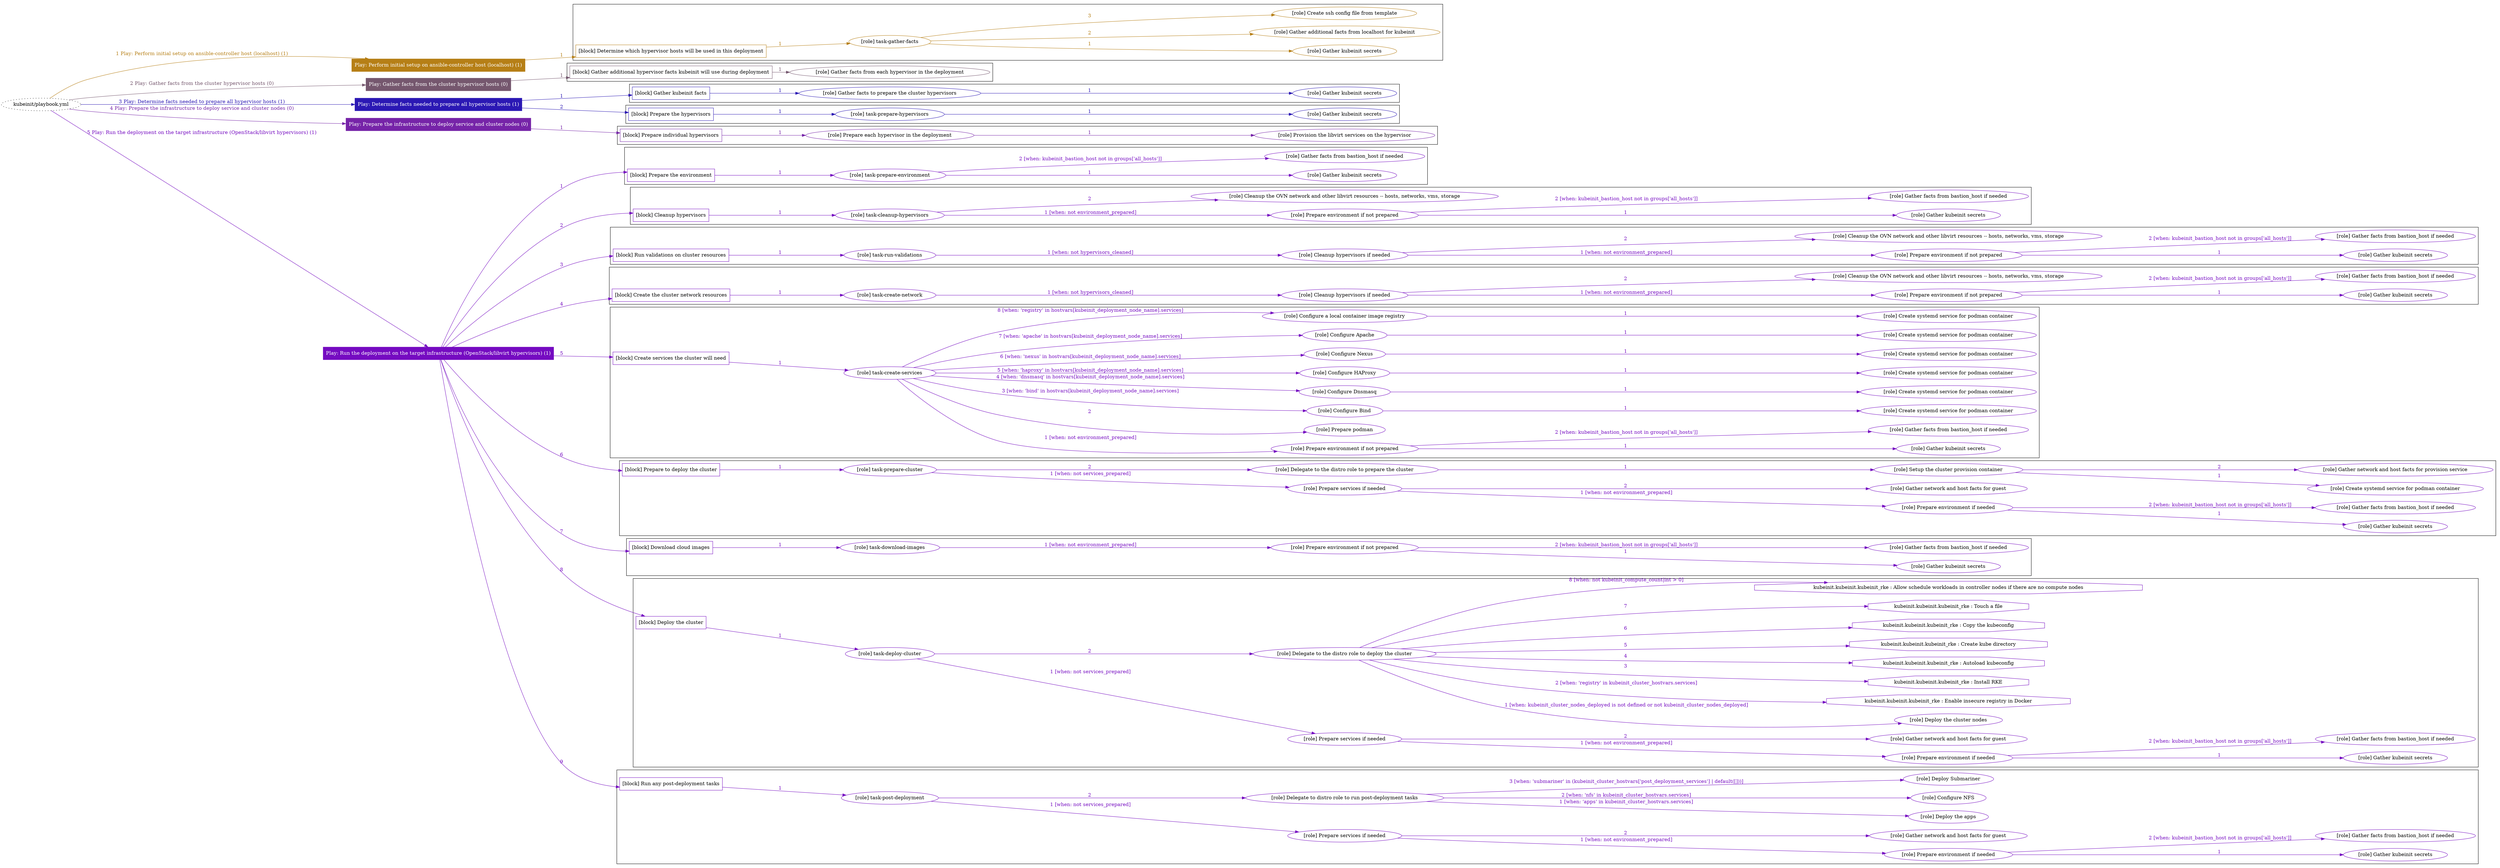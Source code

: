 digraph {
	graph [concentrate=true ordering=in rankdir=LR ratio=fill]
	edge [esep=5 sep=10]
	"kubeinit/playbook.yml" [URL="/home/runner/work/kubeinit/kubeinit/kubeinit/playbook.yml" id=playbook_8e5a838f style=dotted]
	"kubeinit/playbook.yml" -> play_5ff34402 [label="1 Play: Perform initial setup on ansible-controller host (localhost) (1)" color="#b67f16" fontcolor="#b67f16" id=edge_play_5ff34402 labeltooltip="1 Play: Perform initial setup on ansible-controller host (localhost) (1)" tooltip="1 Play: Perform initial setup on ansible-controller host (localhost) (1)"]
	subgraph "Play: Perform initial setup on ansible-controller host (localhost) (1)" {
		play_5ff34402 [label="Play: Perform initial setup on ansible-controller host (localhost) (1)" URL="/home/runner/work/kubeinit/kubeinit/kubeinit/playbook.yml" color="#b67f16" fontcolor="#ffffff" id=play_5ff34402 shape=box style=filled tooltip=localhost]
		play_5ff34402 -> block_d123ee64 [label=1 color="#b67f16" fontcolor="#b67f16" id=edge_block_d123ee64 labeltooltip=1 tooltip=1]
		subgraph cluster_block_d123ee64 {
			block_d123ee64 [label="[block] Determine which hypervisor hosts will be used in this deployment" URL="/home/runner/work/kubeinit/kubeinit/kubeinit/playbook.yml" color="#b67f16" id=block_d123ee64 labeltooltip="Determine which hypervisor hosts will be used in this deployment" shape=box tooltip="Determine which hypervisor hosts will be used in this deployment"]
			block_d123ee64 -> role_2ff9f0d3 [label="1 " color="#b67f16" fontcolor="#b67f16" id=edge_role_2ff9f0d3 labeltooltip="1 " tooltip="1 "]
			subgraph "task-gather-facts" {
				role_2ff9f0d3 [label="[role] task-gather-facts" URL="/home/runner/work/kubeinit/kubeinit/kubeinit/playbook.yml" color="#b67f16" id=role_2ff9f0d3 tooltip="task-gather-facts"]
				role_2ff9f0d3 -> role_b611bfa4 [label="1 " color="#b67f16" fontcolor="#b67f16" id=edge_role_b611bfa4 labeltooltip="1 " tooltip="1 "]
				subgraph "Gather kubeinit secrets" {
					role_b611bfa4 [label="[role] Gather kubeinit secrets" URL="/home/runner/.ansible/collections/ansible_collections/kubeinit/kubeinit/roles/kubeinit_prepare/tasks/build_hypervisors_group.yml" color="#b67f16" id=role_b611bfa4 tooltip="Gather kubeinit secrets"]
				}
				role_2ff9f0d3 -> role_25601ba4 [label="2 " color="#b67f16" fontcolor="#b67f16" id=edge_role_25601ba4 labeltooltip="2 " tooltip="2 "]
				subgraph "Gather additional facts from localhost for kubeinit" {
					role_25601ba4 [label="[role] Gather additional facts from localhost for kubeinit" URL="/home/runner/.ansible/collections/ansible_collections/kubeinit/kubeinit/roles/kubeinit_prepare/tasks/build_hypervisors_group.yml" color="#b67f16" id=role_25601ba4 tooltip="Gather additional facts from localhost for kubeinit"]
				}
				role_2ff9f0d3 -> role_c4a71081 [label="3 " color="#b67f16" fontcolor="#b67f16" id=edge_role_c4a71081 labeltooltip="3 " tooltip="3 "]
				subgraph "Create ssh config file from template" {
					role_c4a71081 [label="[role] Create ssh config file from template" URL="/home/runner/.ansible/collections/ansible_collections/kubeinit/kubeinit/roles/kubeinit_prepare/tasks/build_hypervisors_group.yml" color="#b67f16" id=role_c4a71081 tooltip="Create ssh config file from template"]
				}
			}
		}
	}
	"kubeinit/playbook.yml" -> play_3ec257d2 [label="2 Play: Gather facts from the cluster hypervisor hosts (0)" color="#75576e" fontcolor="#75576e" id=edge_play_3ec257d2 labeltooltip="2 Play: Gather facts from the cluster hypervisor hosts (0)" tooltip="2 Play: Gather facts from the cluster hypervisor hosts (0)"]
	subgraph "Play: Gather facts from the cluster hypervisor hosts (0)" {
		play_3ec257d2 [label="Play: Gather facts from the cluster hypervisor hosts (0)" URL="/home/runner/work/kubeinit/kubeinit/kubeinit/playbook.yml" color="#75576e" fontcolor="#ffffff" id=play_3ec257d2 shape=box style=filled tooltip="Play: Gather facts from the cluster hypervisor hosts (0)"]
		play_3ec257d2 -> block_20a97d00 [label=1 color="#75576e" fontcolor="#75576e" id=edge_block_20a97d00 labeltooltip=1 tooltip=1]
		subgraph cluster_block_20a97d00 {
			block_20a97d00 [label="[block] Gather additional hypervisor facts kubeinit will use during deployment" URL="/home/runner/work/kubeinit/kubeinit/kubeinit/playbook.yml" color="#75576e" id=block_20a97d00 labeltooltip="Gather additional hypervisor facts kubeinit will use during deployment" shape=box tooltip="Gather additional hypervisor facts kubeinit will use during deployment"]
			block_20a97d00 -> role_320be059 [label="1 " color="#75576e" fontcolor="#75576e" id=edge_role_320be059 labeltooltip="1 " tooltip="1 "]
			subgraph "Gather facts from each hypervisor in the deployment" {
				role_320be059 [label="[role] Gather facts from each hypervisor in the deployment" URL="/home/runner/work/kubeinit/kubeinit/kubeinit/playbook.yml" color="#75576e" id=role_320be059 tooltip="Gather facts from each hypervisor in the deployment"]
			}
		}
	}
	"kubeinit/playbook.yml" -> play_6b09c5d3 [label="3 Play: Determine facts needed to prepare all hypervisor hosts (1)" color="#2b18b4" fontcolor="#2b18b4" id=edge_play_6b09c5d3 labeltooltip="3 Play: Determine facts needed to prepare all hypervisor hosts (1)" tooltip="3 Play: Determine facts needed to prepare all hypervisor hosts (1)"]
	subgraph "Play: Determine facts needed to prepare all hypervisor hosts (1)" {
		play_6b09c5d3 [label="Play: Determine facts needed to prepare all hypervisor hosts (1)" URL="/home/runner/work/kubeinit/kubeinit/kubeinit/playbook.yml" color="#2b18b4" fontcolor="#ffffff" id=play_6b09c5d3 shape=box style=filled tooltip=localhost]
		play_6b09c5d3 -> block_977352d7 [label=1 color="#2b18b4" fontcolor="#2b18b4" id=edge_block_977352d7 labeltooltip=1 tooltip=1]
		subgraph cluster_block_977352d7 {
			block_977352d7 [label="[block] Gather kubeinit facts" URL="/home/runner/work/kubeinit/kubeinit/kubeinit/playbook.yml" color="#2b18b4" id=block_977352d7 labeltooltip="Gather kubeinit facts" shape=box tooltip="Gather kubeinit facts"]
			block_977352d7 -> role_124cafd9 [label="1 " color="#2b18b4" fontcolor="#2b18b4" id=edge_role_124cafd9 labeltooltip="1 " tooltip="1 "]
			subgraph "Gather facts to prepare the cluster hypervisors" {
				role_124cafd9 [label="[role] Gather facts to prepare the cluster hypervisors" URL="/home/runner/work/kubeinit/kubeinit/kubeinit/playbook.yml" color="#2b18b4" id=role_124cafd9 tooltip="Gather facts to prepare the cluster hypervisors"]
				role_124cafd9 -> role_8ef1af5a [label="1 " color="#2b18b4" fontcolor="#2b18b4" id=edge_role_8ef1af5a labeltooltip="1 " tooltip="1 "]
				subgraph "Gather kubeinit secrets" {
					role_8ef1af5a [label="[role] Gather kubeinit secrets" URL="/home/runner/.ansible/collections/ansible_collections/kubeinit/kubeinit/roles/kubeinit_prepare/tasks/gather_kubeinit_facts.yml" color="#2b18b4" id=role_8ef1af5a tooltip="Gather kubeinit secrets"]
				}
			}
		}
		play_6b09c5d3 -> block_4f0458a7 [label=2 color="#2b18b4" fontcolor="#2b18b4" id=edge_block_4f0458a7 labeltooltip=2 tooltip=2]
		subgraph cluster_block_4f0458a7 {
			block_4f0458a7 [label="[block] Prepare the hypervisors" URL="/home/runner/work/kubeinit/kubeinit/kubeinit/playbook.yml" color="#2b18b4" id=block_4f0458a7 labeltooltip="Prepare the hypervisors" shape=box tooltip="Prepare the hypervisors"]
			block_4f0458a7 -> role_d8aedb7c [label="1 " color="#2b18b4" fontcolor="#2b18b4" id=edge_role_d8aedb7c labeltooltip="1 " tooltip="1 "]
			subgraph "task-prepare-hypervisors" {
				role_d8aedb7c [label="[role] task-prepare-hypervisors" URL="/home/runner/work/kubeinit/kubeinit/kubeinit/playbook.yml" color="#2b18b4" id=role_d8aedb7c tooltip="task-prepare-hypervisors"]
				role_d8aedb7c -> role_eb12a479 [label="1 " color="#2b18b4" fontcolor="#2b18b4" id=edge_role_eb12a479 labeltooltip="1 " tooltip="1 "]
				subgraph "Gather kubeinit secrets" {
					role_eb12a479 [label="[role] Gather kubeinit secrets" URL="/home/runner/.ansible/collections/ansible_collections/kubeinit/kubeinit/roles/kubeinit_prepare/tasks/gather_kubeinit_facts.yml" color="#2b18b4" id=role_eb12a479 tooltip="Gather kubeinit secrets"]
				}
			}
		}
	}
	"kubeinit/playbook.yml" -> play_afc506e2 [label="4 Play: Prepare the infrastructure to deploy service and cluster nodes (0)" color="#7624a8" fontcolor="#7624a8" id=edge_play_afc506e2 labeltooltip="4 Play: Prepare the infrastructure to deploy service and cluster nodes (0)" tooltip="4 Play: Prepare the infrastructure to deploy service and cluster nodes (0)"]
	subgraph "Play: Prepare the infrastructure to deploy service and cluster nodes (0)" {
		play_afc506e2 [label="Play: Prepare the infrastructure to deploy service and cluster nodes (0)" URL="/home/runner/work/kubeinit/kubeinit/kubeinit/playbook.yml" color="#7624a8" fontcolor="#ffffff" id=play_afc506e2 shape=box style=filled tooltip="Play: Prepare the infrastructure to deploy service and cluster nodes (0)"]
		play_afc506e2 -> block_ac461888 [label=1 color="#7624a8" fontcolor="#7624a8" id=edge_block_ac461888 labeltooltip=1 tooltip=1]
		subgraph cluster_block_ac461888 {
			block_ac461888 [label="[block] Prepare individual hypervisors" URL="/home/runner/work/kubeinit/kubeinit/kubeinit/playbook.yml" color="#7624a8" id=block_ac461888 labeltooltip="Prepare individual hypervisors" shape=box tooltip="Prepare individual hypervisors"]
			block_ac461888 -> role_9a569c2b [label="1 " color="#7624a8" fontcolor="#7624a8" id=edge_role_9a569c2b labeltooltip="1 " tooltip="1 "]
			subgraph "Prepare each hypervisor in the deployment" {
				role_9a569c2b [label="[role] Prepare each hypervisor in the deployment" URL="/home/runner/work/kubeinit/kubeinit/kubeinit/playbook.yml" color="#7624a8" id=role_9a569c2b tooltip="Prepare each hypervisor in the deployment"]
				role_9a569c2b -> role_c1e03da6 [label="1 " color="#7624a8" fontcolor="#7624a8" id=edge_role_c1e03da6 labeltooltip="1 " tooltip="1 "]
				subgraph "Provision the libvirt services on the hypervisor" {
					role_c1e03da6 [label="[role] Provision the libvirt services on the hypervisor" URL="/home/runner/.ansible/collections/ansible_collections/kubeinit/kubeinit/roles/kubeinit_prepare/tasks/prepare_hypervisor.yml" color="#7624a8" id=role_c1e03da6 tooltip="Provision the libvirt services on the hypervisor"]
				}
			}
		}
	}
	"kubeinit/playbook.yml" -> play_03a8f410 [label="5 Play: Run the deployment on the target infrastructure (OpenStack/libvirt hypervisors) (1)" color="#750bc1" fontcolor="#750bc1" id=edge_play_03a8f410 labeltooltip="5 Play: Run the deployment on the target infrastructure (OpenStack/libvirt hypervisors) (1)" tooltip="5 Play: Run the deployment on the target infrastructure (OpenStack/libvirt hypervisors) (1)"]
	subgraph "Play: Run the deployment on the target infrastructure (OpenStack/libvirt hypervisors) (1)" {
		play_03a8f410 [label="Play: Run the deployment on the target infrastructure (OpenStack/libvirt hypervisors) (1)" URL="/home/runner/work/kubeinit/kubeinit/kubeinit/playbook.yml" color="#750bc1" fontcolor="#ffffff" id=play_03a8f410 shape=box style=filled tooltip=localhost]
		play_03a8f410 -> block_e5ed1561 [label=1 color="#750bc1" fontcolor="#750bc1" id=edge_block_e5ed1561 labeltooltip=1 tooltip=1]
		subgraph cluster_block_e5ed1561 {
			block_e5ed1561 [label="[block] Prepare the environment" URL="/home/runner/work/kubeinit/kubeinit/kubeinit/playbook.yml" color="#750bc1" id=block_e5ed1561 labeltooltip="Prepare the environment" shape=box tooltip="Prepare the environment"]
			block_e5ed1561 -> role_2baaa464 [label="1 " color="#750bc1" fontcolor="#750bc1" id=edge_role_2baaa464 labeltooltip="1 " tooltip="1 "]
			subgraph "task-prepare-environment" {
				role_2baaa464 [label="[role] task-prepare-environment" URL="/home/runner/work/kubeinit/kubeinit/kubeinit/playbook.yml" color="#750bc1" id=role_2baaa464 tooltip="task-prepare-environment"]
				role_2baaa464 -> role_9fbaafd0 [label="1 " color="#750bc1" fontcolor="#750bc1" id=edge_role_9fbaafd0 labeltooltip="1 " tooltip="1 "]
				subgraph "Gather kubeinit secrets" {
					role_9fbaafd0 [label="[role] Gather kubeinit secrets" URL="/home/runner/.ansible/collections/ansible_collections/kubeinit/kubeinit/roles/kubeinit_prepare/tasks/gather_kubeinit_facts.yml" color="#750bc1" id=role_9fbaafd0 tooltip="Gather kubeinit secrets"]
				}
				role_2baaa464 -> role_c7ba6651 [label="2 [when: kubeinit_bastion_host not in groups['all_hosts']]" color="#750bc1" fontcolor="#750bc1" id=edge_role_c7ba6651 labeltooltip="2 [when: kubeinit_bastion_host not in groups['all_hosts']]" tooltip="2 [when: kubeinit_bastion_host not in groups['all_hosts']]"]
				subgraph "Gather facts from bastion_host if needed" {
					role_c7ba6651 [label="[role] Gather facts from bastion_host if needed" URL="/home/runner/.ansible/collections/ansible_collections/kubeinit/kubeinit/roles/kubeinit_prepare/tasks/main.yml" color="#750bc1" id=role_c7ba6651 tooltip="Gather facts from bastion_host if needed"]
				}
			}
		}
		play_03a8f410 -> block_21e74ca5 [label=2 color="#750bc1" fontcolor="#750bc1" id=edge_block_21e74ca5 labeltooltip=2 tooltip=2]
		subgraph cluster_block_21e74ca5 {
			block_21e74ca5 [label="[block] Cleanup hypervisors" URL="/home/runner/work/kubeinit/kubeinit/kubeinit/playbook.yml" color="#750bc1" id=block_21e74ca5 labeltooltip="Cleanup hypervisors" shape=box tooltip="Cleanup hypervisors"]
			block_21e74ca5 -> role_5f2c7985 [label="1 " color="#750bc1" fontcolor="#750bc1" id=edge_role_5f2c7985 labeltooltip="1 " tooltip="1 "]
			subgraph "task-cleanup-hypervisors" {
				role_5f2c7985 [label="[role] task-cleanup-hypervisors" URL="/home/runner/work/kubeinit/kubeinit/kubeinit/playbook.yml" color="#750bc1" id=role_5f2c7985 tooltip="task-cleanup-hypervisors"]
				role_5f2c7985 -> role_a8035de6 [label="1 [when: not environment_prepared]" color="#750bc1" fontcolor="#750bc1" id=edge_role_a8035de6 labeltooltip="1 [when: not environment_prepared]" tooltip="1 [when: not environment_prepared]"]
				subgraph "Prepare environment if not prepared" {
					role_a8035de6 [label="[role] Prepare environment if not prepared" URL="/home/runner/.ansible/collections/ansible_collections/kubeinit/kubeinit/roles/kubeinit_libvirt/tasks/cleanup_hypervisors.yml" color="#750bc1" id=role_a8035de6 tooltip="Prepare environment if not prepared"]
					role_a8035de6 -> role_1dd98e82 [label="1 " color="#750bc1" fontcolor="#750bc1" id=edge_role_1dd98e82 labeltooltip="1 " tooltip="1 "]
					subgraph "Gather kubeinit secrets" {
						role_1dd98e82 [label="[role] Gather kubeinit secrets" URL="/home/runner/.ansible/collections/ansible_collections/kubeinit/kubeinit/roles/kubeinit_prepare/tasks/gather_kubeinit_facts.yml" color="#750bc1" id=role_1dd98e82 tooltip="Gather kubeinit secrets"]
					}
					role_a8035de6 -> role_a316ed73 [label="2 [when: kubeinit_bastion_host not in groups['all_hosts']]" color="#750bc1" fontcolor="#750bc1" id=edge_role_a316ed73 labeltooltip="2 [when: kubeinit_bastion_host not in groups['all_hosts']]" tooltip="2 [when: kubeinit_bastion_host not in groups['all_hosts']]"]
					subgraph "Gather facts from bastion_host if needed" {
						role_a316ed73 [label="[role] Gather facts from bastion_host if needed" URL="/home/runner/.ansible/collections/ansible_collections/kubeinit/kubeinit/roles/kubeinit_prepare/tasks/main.yml" color="#750bc1" id=role_a316ed73 tooltip="Gather facts from bastion_host if needed"]
					}
				}
				role_5f2c7985 -> role_2be35a32 [label="2 " color="#750bc1" fontcolor="#750bc1" id=edge_role_2be35a32 labeltooltip="2 " tooltip="2 "]
				subgraph "Cleanup the OVN network and other libvirt resources -- hosts, networks, vms, storage" {
					role_2be35a32 [label="[role] Cleanup the OVN network and other libvirt resources -- hosts, networks, vms, storage" URL="/home/runner/.ansible/collections/ansible_collections/kubeinit/kubeinit/roles/kubeinit_libvirt/tasks/cleanup_hypervisors.yml" color="#750bc1" id=role_2be35a32 tooltip="Cleanup the OVN network and other libvirt resources -- hosts, networks, vms, storage"]
				}
			}
		}
		play_03a8f410 -> block_0c3ef9c2 [label=3 color="#750bc1" fontcolor="#750bc1" id=edge_block_0c3ef9c2 labeltooltip=3 tooltip=3]
		subgraph cluster_block_0c3ef9c2 {
			block_0c3ef9c2 [label="[block] Run validations on cluster resources" URL="/home/runner/work/kubeinit/kubeinit/kubeinit/playbook.yml" color="#750bc1" id=block_0c3ef9c2 labeltooltip="Run validations on cluster resources" shape=box tooltip="Run validations on cluster resources"]
			block_0c3ef9c2 -> role_8b438248 [label="1 " color="#750bc1" fontcolor="#750bc1" id=edge_role_8b438248 labeltooltip="1 " tooltip="1 "]
			subgraph "task-run-validations" {
				role_8b438248 [label="[role] task-run-validations" URL="/home/runner/work/kubeinit/kubeinit/kubeinit/playbook.yml" color="#750bc1" id=role_8b438248 tooltip="task-run-validations"]
				role_8b438248 -> role_d3f9d1fe [label="1 [when: not hypervisors_cleaned]" color="#750bc1" fontcolor="#750bc1" id=edge_role_d3f9d1fe labeltooltip="1 [when: not hypervisors_cleaned]" tooltip="1 [when: not hypervisors_cleaned]"]
				subgraph "Cleanup hypervisors if needed" {
					role_d3f9d1fe [label="[role] Cleanup hypervisors if needed" URL="/home/runner/.ansible/collections/ansible_collections/kubeinit/kubeinit/roles/kubeinit_validations/tasks/main.yml" color="#750bc1" id=role_d3f9d1fe tooltip="Cleanup hypervisors if needed"]
					role_d3f9d1fe -> role_58111621 [label="1 [when: not environment_prepared]" color="#750bc1" fontcolor="#750bc1" id=edge_role_58111621 labeltooltip="1 [when: not environment_prepared]" tooltip="1 [when: not environment_prepared]"]
					subgraph "Prepare environment if not prepared" {
						role_58111621 [label="[role] Prepare environment if not prepared" URL="/home/runner/.ansible/collections/ansible_collections/kubeinit/kubeinit/roles/kubeinit_libvirt/tasks/cleanup_hypervisors.yml" color="#750bc1" id=role_58111621 tooltip="Prepare environment if not prepared"]
						role_58111621 -> role_50b19874 [label="1 " color="#750bc1" fontcolor="#750bc1" id=edge_role_50b19874 labeltooltip="1 " tooltip="1 "]
						subgraph "Gather kubeinit secrets" {
							role_50b19874 [label="[role] Gather kubeinit secrets" URL="/home/runner/.ansible/collections/ansible_collections/kubeinit/kubeinit/roles/kubeinit_prepare/tasks/gather_kubeinit_facts.yml" color="#750bc1" id=role_50b19874 tooltip="Gather kubeinit secrets"]
						}
						role_58111621 -> role_a59a24c6 [label="2 [when: kubeinit_bastion_host not in groups['all_hosts']]" color="#750bc1" fontcolor="#750bc1" id=edge_role_a59a24c6 labeltooltip="2 [when: kubeinit_bastion_host not in groups['all_hosts']]" tooltip="2 [when: kubeinit_bastion_host not in groups['all_hosts']]"]
						subgraph "Gather facts from bastion_host if needed" {
							role_a59a24c6 [label="[role] Gather facts from bastion_host if needed" URL="/home/runner/.ansible/collections/ansible_collections/kubeinit/kubeinit/roles/kubeinit_prepare/tasks/main.yml" color="#750bc1" id=role_a59a24c6 tooltip="Gather facts from bastion_host if needed"]
						}
					}
					role_d3f9d1fe -> role_2529abf8 [label="2 " color="#750bc1" fontcolor="#750bc1" id=edge_role_2529abf8 labeltooltip="2 " tooltip="2 "]
					subgraph "Cleanup the OVN network and other libvirt resources -- hosts, networks, vms, storage" {
						role_2529abf8 [label="[role] Cleanup the OVN network and other libvirt resources -- hosts, networks, vms, storage" URL="/home/runner/.ansible/collections/ansible_collections/kubeinit/kubeinit/roles/kubeinit_libvirt/tasks/cleanup_hypervisors.yml" color="#750bc1" id=role_2529abf8 tooltip="Cleanup the OVN network and other libvirt resources -- hosts, networks, vms, storage"]
					}
				}
			}
		}
		play_03a8f410 -> block_aca711b6 [label=4 color="#750bc1" fontcolor="#750bc1" id=edge_block_aca711b6 labeltooltip=4 tooltip=4]
		subgraph cluster_block_aca711b6 {
			block_aca711b6 [label="[block] Create the cluster network resources" URL="/home/runner/work/kubeinit/kubeinit/kubeinit/playbook.yml" color="#750bc1" id=block_aca711b6 labeltooltip="Create the cluster network resources" shape=box tooltip="Create the cluster network resources"]
			block_aca711b6 -> role_d5d752ea [label="1 " color="#750bc1" fontcolor="#750bc1" id=edge_role_d5d752ea labeltooltip="1 " tooltip="1 "]
			subgraph "task-create-network" {
				role_d5d752ea [label="[role] task-create-network" URL="/home/runner/work/kubeinit/kubeinit/kubeinit/playbook.yml" color="#750bc1" id=role_d5d752ea tooltip="task-create-network"]
				role_d5d752ea -> role_913243d0 [label="1 [when: not hypervisors_cleaned]" color="#750bc1" fontcolor="#750bc1" id=edge_role_913243d0 labeltooltip="1 [when: not hypervisors_cleaned]" tooltip="1 [when: not hypervisors_cleaned]"]
				subgraph "Cleanup hypervisors if needed" {
					role_913243d0 [label="[role] Cleanup hypervisors if needed" URL="/home/runner/.ansible/collections/ansible_collections/kubeinit/kubeinit/roles/kubeinit_libvirt/tasks/create_network.yml" color="#750bc1" id=role_913243d0 tooltip="Cleanup hypervisors if needed"]
					role_913243d0 -> role_9d02485d [label="1 [when: not environment_prepared]" color="#750bc1" fontcolor="#750bc1" id=edge_role_9d02485d labeltooltip="1 [when: not environment_prepared]" tooltip="1 [when: not environment_prepared]"]
					subgraph "Prepare environment if not prepared" {
						role_9d02485d [label="[role] Prepare environment if not prepared" URL="/home/runner/.ansible/collections/ansible_collections/kubeinit/kubeinit/roles/kubeinit_libvirt/tasks/cleanup_hypervisors.yml" color="#750bc1" id=role_9d02485d tooltip="Prepare environment if not prepared"]
						role_9d02485d -> role_8c99747b [label="1 " color="#750bc1" fontcolor="#750bc1" id=edge_role_8c99747b labeltooltip="1 " tooltip="1 "]
						subgraph "Gather kubeinit secrets" {
							role_8c99747b [label="[role] Gather kubeinit secrets" URL="/home/runner/.ansible/collections/ansible_collections/kubeinit/kubeinit/roles/kubeinit_prepare/tasks/gather_kubeinit_facts.yml" color="#750bc1" id=role_8c99747b tooltip="Gather kubeinit secrets"]
						}
						role_9d02485d -> role_3831f86f [label="2 [when: kubeinit_bastion_host not in groups['all_hosts']]" color="#750bc1" fontcolor="#750bc1" id=edge_role_3831f86f labeltooltip="2 [when: kubeinit_bastion_host not in groups['all_hosts']]" tooltip="2 [when: kubeinit_bastion_host not in groups['all_hosts']]"]
						subgraph "Gather facts from bastion_host if needed" {
							role_3831f86f [label="[role] Gather facts from bastion_host if needed" URL="/home/runner/.ansible/collections/ansible_collections/kubeinit/kubeinit/roles/kubeinit_prepare/tasks/main.yml" color="#750bc1" id=role_3831f86f tooltip="Gather facts from bastion_host if needed"]
						}
					}
					role_913243d0 -> role_36c16536 [label="2 " color="#750bc1" fontcolor="#750bc1" id=edge_role_36c16536 labeltooltip="2 " tooltip="2 "]
					subgraph "Cleanup the OVN network and other libvirt resources -- hosts, networks, vms, storage" {
						role_36c16536 [label="[role] Cleanup the OVN network and other libvirt resources -- hosts, networks, vms, storage" URL="/home/runner/.ansible/collections/ansible_collections/kubeinit/kubeinit/roles/kubeinit_libvirt/tasks/cleanup_hypervisors.yml" color="#750bc1" id=role_36c16536 tooltip="Cleanup the OVN network and other libvirt resources -- hosts, networks, vms, storage"]
					}
				}
			}
		}
		play_03a8f410 -> block_052f60b6 [label=5 color="#750bc1" fontcolor="#750bc1" id=edge_block_052f60b6 labeltooltip=5 tooltip=5]
		subgraph cluster_block_052f60b6 {
			block_052f60b6 [label="[block] Create services the cluster will need" URL="/home/runner/work/kubeinit/kubeinit/kubeinit/playbook.yml" color="#750bc1" id=block_052f60b6 labeltooltip="Create services the cluster will need" shape=box tooltip="Create services the cluster will need"]
			block_052f60b6 -> role_629b4f25 [label="1 " color="#750bc1" fontcolor="#750bc1" id=edge_role_629b4f25 labeltooltip="1 " tooltip="1 "]
			subgraph "task-create-services" {
				role_629b4f25 [label="[role] task-create-services" URL="/home/runner/work/kubeinit/kubeinit/kubeinit/playbook.yml" color="#750bc1" id=role_629b4f25 tooltip="task-create-services"]
				role_629b4f25 -> role_a9b56b02 [label="1 [when: not environment_prepared]" color="#750bc1" fontcolor="#750bc1" id=edge_role_a9b56b02 labeltooltip="1 [when: not environment_prepared]" tooltip="1 [when: not environment_prepared]"]
				subgraph "Prepare environment if not prepared" {
					role_a9b56b02 [label="[role] Prepare environment if not prepared" URL="/home/runner/.ansible/collections/ansible_collections/kubeinit/kubeinit/roles/kubeinit_services/tasks/main.yml" color="#750bc1" id=role_a9b56b02 tooltip="Prepare environment if not prepared"]
					role_a9b56b02 -> role_30b04ec7 [label="1 " color="#750bc1" fontcolor="#750bc1" id=edge_role_30b04ec7 labeltooltip="1 " tooltip="1 "]
					subgraph "Gather kubeinit secrets" {
						role_30b04ec7 [label="[role] Gather kubeinit secrets" URL="/home/runner/.ansible/collections/ansible_collections/kubeinit/kubeinit/roles/kubeinit_prepare/tasks/gather_kubeinit_facts.yml" color="#750bc1" id=role_30b04ec7 tooltip="Gather kubeinit secrets"]
					}
					role_a9b56b02 -> role_26f39abd [label="2 [when: kubeinit_bastion_host not in groups['all_hosts']]" color="#750bc1" fontcolor="#750bc1" id=edge_role_26f39abd labeltooltip="2 [when: kubeinit_bastion_host not in groups['all_hosts']]" tooltip="2 [when: kubeinit_bastion_host not in groups['all_hosts']]"]
					subgraph "Gather facts from bastion_host if needed" {
						role_26f39abd [label="[role] Gather facts from bastion_host if needed" URL="/home/runner/.ansible/collections/ansible_collections/kubeinit/kubeinit/roles/kubeinit_prepare/tasks/main.yml" color="#750bc1" id=role_26f39abd tooltip="Gather facts from bastion_host if needed"]
					}
				}
				role_629b4f25 -> role_f7be40b1 [label="2 " color="#750bc1" fontcolor="#750bc1" id=edge_role_f7be40b1 labeltooltip="2 " tooltip="2 "]
				subgraph "Prepare podman" {
					role_f7be40b1 [label="[role] Prepare podman" URL="/home/runner/.ansible/collections/ansible_collections/kubeinit/kubeinit/roles/kubeinit_services/tasks/00_create_service_pod.yml" color="#750bc1" id=role_f7be40b1 tooltip="Prepare podman"]
				}
				role_629b4f25 -> role_17ab274f [label="3 [when: 'bind' in hostvars[kubeinit_deployment_node_name].services]" color="#750bc1" fontcolor="#750bc1" id=edge_role_17ab274f labeltooltip="3 [when: 'bind' in hostvars[kubeinit_deployment_node_name].services]" tooltip="3 [when: 'bind' in hostvars[kubeinit_deployment_node_name].services]"]
				subgraph "Configure Bind" {
					role_17ab274f [label="[role] Configure Bind" URL="/home/runner/.ansible/collections/ansible_collections/kubeinit/kubeinit/roles/kubeinit_services/tasks/start_services_containers.yml" color="#750bc1" id=role_17ab274f tooltip="Configure Bind"]
					role_17ab274f -> role_df617195 [label="1 " color="#750bc1" fontcolor="#750bc1" id=edge_role_df617195 labeltooltip="1 " tooltip="1 "]
					subgraph "Create systemd service for podman container" {
						role_df617195 [label="[role] Create systemd service for podman container" URL="/home/runner/.ansible/collections/ansible_collections/kubeinit/kubeinit/roles/kubeinit_bind/tasks/main.yml" color="#750bc1" id=role_df617195 tooltip="Create systemd service for podman container"]
					}
				}
				role_629b4f25 -> role_32df16b1 [label="4 [when: 'dnsmasq' in hostvars[kubeinit_deployment_node_name].services]" color="#750bc1" fontcolor="#750bc1" id=edge_role_32df16b1 labeltooltip="4 [when: 'dnsmasq' in hostvars[kubeinit_deployment_node_name].services]" tooltip="4 [when: 'dnsmasq' in hostvars[kubeinit_deployment_node_name].services]"]
				subgraph "Configure Dnsmasq" {
					role_32df16b1 [label="[role] Configure Dnsmasq" URL="/home/runner/.ansible/collections/ansible_collections/kubeinit/kubeinit/roles/kubeinit_services/tasks/start_services_containers.yml" color="#750bc1" id=role_32df16b1 tooltip="Configure Dnsmasq"]
					role_32df16b1 -> role_c7f72647 [label="1 " color="#750bc1" fontcolor="#750bc1" id=edge_role_c7f72647 labeltooltip="1 " tooltip="1 "]
					subgraph "Create systemd service for podman container" {
						role_c7f72647 [label="[role] Create systemd service for podman container" URL="/home/runner/.ansible/collections/ansible_collections/kubeinit/kubeinit/roles/kubeinit_dnsmasq/tasks/main.yml" color="#750bc1" id=role_c7f72647 tooltip="Create systemd service for podman container"]
					}
				}
				role_629b4f25 -> role_7c1a17bf [label="5 [when: 'haproxy' in hostvars[kubeinit_deployment_node_name].services]" color="#750bc1" fontcolor="#750bc1" id=edge_role_7c1a17bf labeltooltip="5 [when: 'haproxy' in hostvars[kubeinit_deployment_node_name].services]" tooltip="5 [when: 'haproxy' in hostvars[kubeinit_deployment_node_name].services]"]
				subgraph "Configure HAProxy" {
					role_7c1a17bf [label="[role] Configure HAProxy" URL="/home/runner/.ansible/collections/ansible_collections/kubeinit/kubeinit/roles/kubeinit_services/tasks/start_services_containers.yml" color="#750bc1" id=role_7c1a17bf tooltip="Configure HAProxy"]
					role_7c1a17bf -> role_714b7783 [label="1 " color="#750bc1" fontcolor="#750bc1" id=edge_role_714b7783 labeltooltip="1 " tooltip="1 "]
					subgraph "Create systemd service for podman container" {
						role_714b7783 [label="[role] Create systemd service for podman container" URL="/home/runner/.ansible/collections/ansible_collections/kubeinit/kubeinit/roles/kubeinit_haproxy/tasks/main.yml" color="#750bc1" id=role_714b7783 tooltip="Create systemd service for podman container"]
					}
				}
				role_629b4f25 -> role_e88b0c84 [label="6 [when: 'nexus' in hostvars[kubeinit_deployment_node_name].services]" color="#750bc1" fontcolor="#750bc1" id=edge_role_e88b0c84 labeltooltip="6 [when: 'nexus' in hostvars[kubeinit_deployment_node_name].services]" tooltip="6 [when: 'nexus' in hostvars[kubeinit_deployment_node_name].services]"]
				subgraph "Configure Nexus" {
					role_e88b0c84 [label="[role] Configure Nexus" URL="/home/runner/.ansible/collections/ansible_collections/kubeinit/kubeinit/roles/kubeinit_services/tasks/start_services_containers.yml" color="#750bc1" id=role_e88b0c84 tooltip="Configure Nexus"]
					role_e88b0c84 -> role_e1b90d28 [label="1 " color="#750bc1" fontcolor="#750bc1" id=edge_role_e1b90d28 labeltooltip="1 " tooltip="1 "]
					subgraph "Create systemd service for podman container" {
						role_e1b90d28 [label="[role] Create systemd service for podman container" URL="/home/runner/.ansible/collections/ansible_collections/kubeinit/kubeinit/roles/kubeinit_nexus/tasks/main.yml" color="#750bc1" id=role_e1b90d28 tooltip="Create systemd service for podman container"]
					}
				}
				role_629b4f25 -> role_d6daf63c [label="7 [when: 'apache' in hostvars[kubeinit_deployment_node_name].services]" color="#750bc1" fontcolor="#750bc1" id=edge_role_d6daf63c labeltooltip="7 [when: 'apache' in hostvars[kubeinit_deployment_node_name].services]" tooltip="7 [when: 'apache' in hostvars[kubeinit_deployment_node_name].services]"]
				subgraph "Configure Apache" {
					role_d6daf63c [label="[role] Configure Apache" URL="/home/runner/.ansible/collections/ansible_collections/kubeinit/kubeinit/roles/kubeinit_services/tasks/start_services_containers.yml" color="#750bc1" id=role_d6daf63c tooltip="Configure Apache"]
					role_d6daf63c -> role_78baa5c7 [label="1 " color="#750bc1" fontcolor="#750bc1" id=edge_role_78baa5c7 labeltooltip="1 " tooltip="1 "]
					subgraph "Create systemd service for podman container" {
						role_78baa5c7 [label="[role] Create systemd service for podman container" URL="/home/runner/.ansible/collections/ansible_collections/kubeinit/kubeinit/roles/kubeinit_apache/tasks/main.yml" color="#750bc1" id=role_78baa5c7 tooltip="Create systemd service for podman container"]
					}
				}
				role_629b4f25 -> role_2b61fdc4 [label="8 [when: 'registry' in hostvars[kubeinit_deployment_node_name].services]" color="#750bc1" fontcolor="#750bc1" id=edge_role_2b61fdc4 labeltooltip="8 [when: 'registry' in hostvars[kubeinit_deployment_node_name].services]" tooltip="8 [when: 'registry' in hostvars[kubeinit_deployment_node_name].services]"]
				subgraph "Configure a local container image registry" {
					role_2b61fdc4 [label="[role] Configure a local container image registry" URL="/home/runner/.ansible/collections/ansible_collections/kubeinit/kubeinit/roles/kubeinit_services/tasks/start_services_containers.yml" color="#750bc1" id=role_2b61fdc4 tooltip="Configure a local container image registry"]
					role_2b61fdc4 -> role_5cf10192 [label="1 " color="#750bc1" fontcolor="#750bc1" id=edge_role_5cf10192 labeltooltip="1 " tooltip="1 "]
					subgraph "Create systemd service for podman container" {
						role_5cf10192 [label="[role] Create systemd service for podman container" URL="/home/runner/.ansible/collections/ansible_collections/kubeinit/kubeinit/roles/kubeinit_registry/tasks/main.yml" color="#750bc1" id=role_5cf10192 tooltip="Create systemd service for podman container"]
					}
				}
			}
		}
		play_03a8f410 -> block_dfe1f3e0 [label=6 color="#750bc1" fontcolor="#750bc1" id=edge_block_dfe1f3e0 labeltooltip=6 tooltip=6]
		subgraph cluster_block_dfe1f3e0 {
			block_dfe1f3e0 [label="[block] Prepare to deploy the cluster" URL="/home/runner/work/kubeinit/kubeinit/kubeinit/playbook.yml" color="#750bc1" id=block_dfe1f3e0 labeltooltip="Prepare to deploy the cluster" shape=box tooltip="Prepare to deploy the cluster"]
			block_dfe1f3e0 -> role_641d1557 [label="1 " color="#750bc1" fontcolor="#750bc1" id=edge_role_641d1557 labeltooltip="1 " tooltip="1 "]
			subgraph "task-prepare-cluster" {
				role_641d1557 [label="[role] task-prepare-cluster" URL="/home/runner/work/kubeinit/kubeinit/kubeinit/playbook.yml" color="#750bc1" id=role_641d1557 tooltip="task-prepare-cluster"]
				role_641d1557 -> role_95e86703 [label="1 [when: not services_prepared]" color="#750bc1" fontcolor="#750bc1" id=edge_role_95e86703 labeltooltip="1 [when: not services_prepared]" tooltip="1 [when: not services_prepared]"]
				subgraph "Prepare services if needed" {
					role_95e86703 [label="[role] Prepare services if needed" URL="/home/runner/.ansible/collections/ansible_collections/kubeinit/kubeinit/roles/kubeinit_prepare/tasks/prepare_cluster.yml" color="#750bc1" id=role_95e86703 tooltip="Prepare services if needed"]
					role_95e86703 -> role_a895a433 [label="1 [when: not environment_prepared]" color="#750bc1" fontcolor="#750bc1" id=edge_role_a895a433 labeltooltip="1 [when: not environment_prepared]" tooltip="1 [when: not environment_prepared]"]
					subgraph "Prepare environment if needed" {
						role_a895a433 [label="[role] Prepare environment if needed" URL="/home/runner/.ansible/collections/ansible_collections/kubeinit/kubeinit/roles/kubeinit_services/tasks/prepare_services.yml" color="#750bc1" id=role_a895a433 tooltip="Prepare environment if needed"]
						role_a895a433 -> role_55dc264c [label="1 " color="#750bc1" fontcolor="#750bc1" id=edge_role_55dc264c labeltooltip="1 " tooltip="1 "]
						subgraph "Gather kubeinit secrets" {
							role_55dc264c [label="[role] Gather kubeinit secrets" URL="/home/runner/.ansible/collections/ansible_collections/kubeinit/kubeinit/roles/kubeinit_prepare/tasks/gather_kubeinit_facts.yml" color="#750bc1" id=role_55dc264c tooltip="Gather kubeinit secrets"]
						}
						role_a895a433 -> role_ef539441 [label="2 [when: kubeinit_bastion_host not in groups['all_hosts']]" color="#750bc1" fontcolor="#750bc1" id=edge_role_ef539441 labeltooltip="2 [when: kubeinit_bastion_host not in groups['all_hosts']]" tooltip="2 [when: kubeinit_bastion_host not in groups['all_hosts']]"]
						subgraph "Gather facts from bastion_host if needed" {
							role_ef539441 [label="[role] Gather facts from bastion_host if needed" URL="/home/runner/.ansible/collections/ansible_collections/kubeinit/kubeinit/roles/kubeinit_prepare/tasks/main.yml" color="#750bc1" id=role_ef539441 tooltip="Gather facts from bastion_host if needed"]
						}
					}
					role_95e86703 -> role_3d44a205 [label="2 " color="#750bc1" fontcolor="#750bc1" id=edge_role_3d44a205 labeltooltip="2 " tooltip="2 "]
					subgraph "Gather network and host facts for guest" {
						role_3d44a205 [label="[role] Gather network and host facts for guest" URL="/home/runner/.ansible/collections/ansible_collections/kubeinit/kubeinit/roles/kubeinit_services/tasks/prepare_services.yml" color="#750bc1" id=role_3d44a205 tooltip="Gather network and host facts for guest"]
					}
				}
				role_641d1557 -> role_25ec94f4 [label="2 " color="#750bc1" fontcolor="#750bc1" id=edge_role_25ec94f4 labeltooltip="2 " tooltip="2 "]
				subgraph "Delegate to the distro role to prepare the cluster" {
					role_25ec94f4 [label="[role] Delegate to the distro role to prepare the cluster" URL="/home/runner/.ansible/collections/ansible_collections/kubeinit/kubeinit/roles/kubeinit_prepare/tasks/prepare_cluster.yml" color="#750bc1" id=role_25ec94f4 tooltip="Delegate to the distro role to prepare the cluster"]
					role_25ec94f4 -> role_14366e1a [label="1 " color="#750bc1" fontcolor="#750bc1" id=edge_role_14366e1a labeltooltip="1 " tooltip="1 "]
					subgraph "Setup the cluster provision container" {
						role_14366e1a [label="[role] Setup the cluster provision container" URL="/home/runner/.ansible/collections/ansible_collections/kubeinit/kubeinit/roles/kubeinit_rke/tasks/prepare_cluster.yml" color="#750bc1" id=role_14366e1a tooltip="Setup the cluster provision container"]
						role_14366e1a -> role_e3c9a1fe [label="1 " color="#750bc1" fontcolor="#750bc1" id=edge_role_e3c9a1fe labeltooltip="1 " tooltip="1 "]
						subgraph "Create systemd service for podman container" {
							role_e3c9a1fe [label="[role] Create systemd service for podman container" URL="/home/runner/.ansible/collections/ansible_collections/kubeinit/kubeinit/roles/kubeinit_services/tasks/create_provision_container.yml" color="#750bc1" id=role_e3c9a1fe tooltip="Create systemd service for podman container"]
						}
						role_14366e1a -> role_6f063b16 [label="2 " color="#750bc1" fontcolor="#750bc1" id=edge_role_6f063b16 labeltooltip="2 " tooltip="2 "]
						subgraph "Gather network and host facts for provision service" {
							role_6f063b16 [label="[role] Gather network and host facts for provision service" URL="/home/runner/.ansible/collections/ansible_collections/kubeinit/kubeinit/roles/kubeinit_services/tasks/create_provision_container.yml" color="#750bc1" id=role_6f063b16 tooltip="Gather network and host facts for provision service"]
						}
					}
				}
			}
		}
		play_03a8f410 -> block_24131ccd [label=7 color="#750bc1" fontcolor="#750bc1" id=edge_block_24131ccd labeltooltip=7 tooltip=7]
		subgraph cluster_block_24131ccd {
			block_24131ccd [label="[block] Download cloud images" URL="/home/runner/work/kubeinit/kubeinit/kubeinit/playbook.yml" color="#750bc1" id=block_24131ccd labeltooltip="Download cloud images" shape=box tooltip="Download cloud images"]
			block_24131ccd -> role_18b8e436 [label="1 " color="#750bc1" fontcolor="#750bc1" id=edge_role_18b8e436 labeltooltip="1 " tooltip="1 "]
			subgraph "task-download-images" {
				role_18b8e436 [label="[role] task-download-images" URL="/home/runner/work/kubeinit/kubeinit/kubeinit/playbook.yml" color="#750bc1" id=role_18b8e436 tooltip="task-download-images"]
				role_18b8e436 -> role_037a2c9f [label="1 [when: not environment_prepared]" color="#750bc1" fontcolor="#750bc1" id=edge_role_037a2c9f labeltooltip="1 [when: not environment_prepared]" tooltip="1 [when: not environment_prepared]"]
				subgraph "Prepare environment if not prepared" {
					role_037a2c9f [label="[role] Prepare environment if not prepared" URL="/home/runner/.ansible/collections/ansible_collections/kubeinit/kubeinit/roles/kubeinit_libvirt/tasks/download_cloud_images.yml" color="#750bc1" id=role_037a2c9f tooltip="Prepare environment if not prepared"]
					role_037a2c9f -> role_19aaf261 [label="1 " color="#750bc1" fontcolor="#750bc1" id=edge_role_19aaf261 labeltooltip="1 " tooltip="1 "]
					subgraph "Gather kubeinit secrets" {
						role_19aaf261 [label="[role] Gather kubeinit secrets" URL="/home/runner/.ansible/collections/ansible_collections/kubeinit/kubeinit/roles/kubeinit_prepare/tasks/gather_kubeinit_facts.yml" color="#750bc1" id=role_19aaf261 tooltip="Gather kubeinit secrets"]
					}
					role_037a2c9f -> role_90365fd7 [label="2 [when: kubeinit_bastion_host not in groups['all_hosts']]" color="#750bc1" fontcolor="#750bc1" id=edge_role_90365fd7 labeltooltip="2 [when: kubeinit_bastion_host not in groups['all_hosts']]" tooltip="2 [when: kubeinit_bastion_host not in groups['all_hosts']]"]
					subgraph "Gather facts from bastion_host if needed" {
						role_90365fd7 [label="[role] Gather facts from bastion_host if needed" URL="/home/runner/.ansible/collections/ansible_collections/kubeinit/kubeinit/roles/kubeinit_prepare/tasks/main.yml" color="#750bc1" id=role_90365fd7 tooltip="Gather facts from bastion_host if needed"]
					}
				}
			}
		}
		play_03a8f410 -> block_06610928 [label=8 color="#750bc1" fontcolor="#750bc1" id=edge_block_06610928 labeltooltip=8 tooltip=8]
		subgraph cluster_block_06610928 {
			block_06610928 [label="[block] Deploy the cluster" URL="/home/runner/work/kubeinit/kubeinit/kubeinit/playbook.yml" color="#750bc1" id=block_06610928 labeltooltip="Deploy the cluster" shape=box tooltip="Deploy the cluster"]
			block_06610928 -> role_7aa0b399 [label="1 " color="#750bc1" fontcolor="#750bc1" id=edge_role_7aa0b399 labeltooltip="1 " tooltip="1 "]
			subgraph "task-deploy-cluster" {
				role_7aa0b399 [label="[role] task-deploy-cluster" URL="/home/runner/work/kubeinit/kubeinit/kubeinit/playbook.yml" color="#750bc1" id=role_7aa0b399 tooltip="task-deploy-cluster"]
				role_7aa0b399 -> role_b94288e4 [label="1 [when: not services_prepared]" color="#750bc1" fontcolor="#750bc1" id=edge_role_b94288e4 labeltooltip="1 [when: not services_prepared]" tooltip="1 [when: not services_prepared]"]
				subgraph "Prepare services if needed" {
					role_b94288e4 [label="[role] Prepare services if needed" URL="/home/runner/.ansible/collections/ansible_collections/kubeinit/kubeinit/roles/kubeinit_prepare/tasks/deploy_cluster.yml" color="#750bc1" id=role_b94288e4 tooltip="Prepare services if needed"]
					role_b94288e4 -> role_4cc96b0f [label="1 [when: not environment_prepared]" color="#750bc1" fontcolor="#750bc1" id=edge_role_4cc96b0f labeltooltip="1 [when: not environment_prepared]" tooltip="1 [when: not environment_prepared]"]
					subgraph "Prepare environment if needed" {
						role_4cc96b0f [label="[role] Prepare environment if needed" URL="/home/runner/.ansible/collections/ansible_collections/kubeinit/kubeinit/roles/kubeinit_services/tasks/prepare_services.yml" color="#750bc1" id=role_4cc96b0f tooltip="Prepare environment if needed"]
						role_4cc96b0f -> role_d020a734 [label="1 " color="#750bc1" fontcolor="#750bc1" id=edge_role_d020a734 labeltooltip="1 " tooltip="1 "]
						subgraph "Gather kubeinit secrets" {
							role_d020a734 [label="[role] Gather kubeinit secrets" URL="/home/runner/.ansible/collections/ansible_collections/kubeinit/kubeinit/roles/kubeinit_prepare/tasks/gather_kubeinit_facts.yml" color="#750bc1" id=role_d020a734 tooltip="Gather kubeinit secrets"]
						}
						role_4cc96b0f -> role_d4c76c8c [label="2 [when: kubeinit_bastion_host not in groups['all_hosts']]" color="#750bc1" fontcolor="#750bc1" id=edge_role_d4c76c8c labeltooltip="2 [when: kubeinit_bastion_host not in groups['all_hosts']]" tooltip="2 [when: kubeinit_bastion_host not in groups['all_hosts']]"]
						subgraph "Gather facts from bastion_host if needed" {
							role_d4c76c8c [label="[role] Gather facts from bastion_host if needed" URL="/home/runner/.ansible/collections/ansible_collections/kubeinit/kubeinit/roles/kubeinit_prepare/tasks/main.yml" color="#750bc1" id=role_d4c76c8c tooltip="Gather facts from bastion_host if needed"]
						}
					}
					role_b94288e4 -> role_02afba87 [label="2 " color="#750bc1" fontcolor="#750bc1" id=edge_role_02afba87 labeltooltip="2 " tooltip="2 "]
					subgraph "Gather network and host facts for guest" {
						role_02afba87 [label="[role] Gather network and host facts for guest" URL="/home/runner/.ansible/collections/ansible_collections/kubeinit/kubeinit/roles/kubeinit_services/tasks/prepare_services.yml" color="#750bc1" id=role_02afba87 tooltip="Gather network and host facts for guest"]
					}
				}
				role_7aa0b399 -> role_2a318ca7 [label="2 " color="#750bc1" fontcolor="#750bc1" id=edge_role_2a318ca7 labeltooltip="2 " tooltip="2 "]
				subgraph "Delegate to the distro role to deploy the cluster" {
					role_2a318ca7 [label="[role] Delegate to the distro role to deploy the cluster" URL="/home/runner/.ansible/collections/ansible_collections/kubeinit/kubeinit/roles/kubeinit_prepare/tasks/deploy_cluster.yml" color="#750bc1" id=role_2a318ca7 tooltip="Delegate to the distro role to deploy the cluster"]
					role_2a318ca7 -> role_f2ee2469 [label="1 [when: kubeinit_cluster_nodes_deployed is not defined or not kubeinit_cluster_nodes_deployed]" color="#750bc1" fontcolor="#750bc1" id=edge_role_f2ee2469 labeltooltip="1 [when: kubeinit_cluster_nodes_deployed is not defined or not kubeinit_cluster_nodes_deployed]" tooltip="1 [when: kubeinit_cluster_nodes_deployed is not defined or not kubeinit_cluster_nodes_deployed]"]
					subgraph "Deploy the cluster nodes" {
						role_f2ee2469 [label="[role] Deploy the cluster nodes" URL="/home/runner/.ansible/collections/ansible_collections/kubeinit/kubeinit/roles/kubeinit_rke/tasks/main.yml" color="#750bc1" id=role_f2ee2469 tooltip="Deploy the cluster nodes"]
					}
					task_b13274ed [label="kubeinit.kubeinit.kubeinit_rke : Enable insecure registry in Docker" URL="/home/runner/.ansible/collections/ansible_collections/kubeinit/kubeinit/roles/kubeinit_rke/tasks/main.yml" color="#750bc1" id=task_b13274ed shape=octagon tooltip="kubeinit.kubeinit.kubeinit_rke : Enable insecure registry in Docker"]
					role_2a318ca7 -> task_b13274ed [label="2 [when: 'registry' in kubeinit_cluster_hostvars.services]" color="#750bc1" fontcolor="#750bc1" id=edge_task_b13274ed labeltooltip="2 [when: 'registry' in kubeinit_cluster_hostvars.services]" tooltip="2 [when: 'registry' in kubeinit_cluster_hostvars.services]"]
					task_f9ae9843 [label="kubeinit.kubeinit.kubeinit_rke : Install RKE" URL="/home/runner/.ansible/collections/ansible_collections/kubeinit/kubeinit/roles/kubeinit_rke/tasks/main.yml" color="#750bc1" id=task_f9ae9843 shape=octagon tooltip="kubeinit.kubeinit.kubeinit_rke : Install RKE"]
					role_2a318ca7 -> task_f9ae9843 [label="3 " color="#750bc1" fontcolor="#750bc1" id=edge_task_f9ae9843 labeltooltip="3 " tooltip="3 "]
					task_a663de1f [label="kubeinit.kubeinit.kubeinit_rke : Autoload kubeconfig" URL="/home/runner/.ansible/collections/ansible_collections/kubeinit/kubeinit/roles/kubeinit_rke/tasks/main.yml" color="#750bc1" id=task_a663de1f shape=octagon tooltip="kubeinit.kubeinit.kubeinit_rke : Autoload kubeconfig"]
					role_2a318ca7 -> task_a663de1f [label="4 " color="#750bc1" fontcolor="#750bc1" id=edge_task_a663de1f labeltooltip="4 " tooltip="4 "]
					task_63a9e61a [label="kubeinit.kubeinit.kubeinit_rke : Create kube directory" URL="/home/runner/.ansible/collections/ansible_collections/kubeinit/kubeinit/roles/kubeinit_rke/tasks/main.yml" color="#750bc1" id=task_63a9e61a shape=octagon tooltip="kubeinit.kubeinit.kubeinit_rke : Create kube directory"]
					role_2a318ca7 -> task_63a9e61a [label="5 " color="#750bc1" fontcolor="#750bc1" id=edge_task_63a9e61a labeltooltip="5 " tooltip="5 "]
					task_75bf4054 [label="kubeinit.kubeinit.kubeinit_rke : Copy the kubeconfig" URL="/home/runner/.ansible/collections/ansible_collections/kubeinit/kubeinit/roles/kubeinit_rke/tasks/main.yml" color="#750bc1" id=task_75bf4054 shape=octagon tooltip="kubeinit.kubeinit.kubeinit_rke : Copy the kubeconfig"]
					role_2a318ca7 -> task_75bf4054 [label="6 " color="#750bc1" fontcolor="#750bc1" id=edge_task_75bf4054 labeltooltip="6 " tooltip="6 "]
					task_7521999e [label="kubeinit.kubeinit.kubeinit_rke : Touch a file" URL="/home/runner/.ansible/collections/ansible_collections/kubeinit/kubeinit/roles/kubeinit_rke/tasks/main.yml" color="#750bc1" id=task_7521999e shape=octagon tooltip="kubeinit.kubeinit.kubeinit_rke : Touch a file"]
					role_2a318ca7 -> task_7521999e [label="7 " color="#750bc1" fontcolor="#750bc1" id=edge_task_7521999e labeltooltip="7 " tooltip="7 "]
					task_c3058336 [label="kubeinit.kubeinit.kubeinit_rke : Allow schedule workloads in controller nodes if there are no compute nodes" URL="/home/runner/.ansible/collections/ansible_collections/kubeinit/kubeinit/roles/kubeinit_rke/tasks/main.yml" color="#750bc1" id=task_c3058336 shape=octagon tooltip="kubeinit.kubeinit.kubeinit_rke : Allow schedule workloads in controller nodes if there are no compute nodes"]
					role_2a318ca7 -> task_c3058336 [label="8 [when: not kubeinit_compute_count|int > 0]" color="#750bc1" fontcolor="#750bc1" id=edge_task_c3058336 labeltooltip="8 [when: not kubeinit_compute_count|int > 0]" tooltip="8 [when: not kubeinit_compute_count|int > 0]"]
				}
			}
		}
		play_03a8f410 -> block_51819e44 [label=9 color="#750bc1" fontcolor="#750bc1" id=edge_block_51819e44 labeltooltip=9 tooltip=9]
		subgraph cluster_block_51819e44 {
			block_51819e44 [label="[block] Run any post-deployment tasks" URL="/home/runner/work/kubeinit/kubeinit/kubeinit/playbook.yml" color="#750bc1" id=block_51819e44 labeltooltip="Run any post-deployment tasks" shape=box tooltip="Run any post-deployment tasks"]
			block_51819e44 -> role_b78b5fa9 [label="1 " color="#750bc1" fontcolor="#750bc1" id=edge_role_b78b5fa9 labeltooltip="1 " tooltip="1 "]
			subgraph "task-post-deployment" {
				role_b78b5fa9 [label="[role] task-post-deployment" URL="/home/runner/work/kubeinit/kubeinit/kubeinit/playbook.yml" color="#750bc1" id=role_b78b5fa9 tooltip="task-post-deployment"]
				role_b78b5fa9 -> role_c546fbd2 [label="1 [when: not services_prepared]" color="#750bc1" fontcolor="#750bc1" id=edge_role_c546fbd2 labeltooltip="1 [when: not services_prepared]" tooltip="1 [when: not services_prepared]"]
				subgraph "Prepare services if needed" {
					role_c546fbd2 [label="[role] Prepare services if needed" URL="/home/runner/.ansible/collections/ansible_collections/kubeinit/kubeinit/roles/kubeinit_prepare/tasks/post_deployment.yml" color="#750bc1" id=role_c546fbd2 tooltip="Prepare services if needed"]
					role_c546fbd2 -> role_4ac97020 [label="1 [when: not environment_prepared]" color="#750bc1" fontcolor="#750bc1" id=edge_role_4ac97020 labeltooltip="1 [when: not environment_prepared]" tooltip="1 [when: not environment_prepared]"]
					subgraph "Prepare environment if needed" {
						role_4ac97020 [label="[role] Prepare environment if needed" URL="/home/runner/.ansible/collections/ansible_collections/kubeinit/kubeinit/roles/kubeinit_services/tasks/prepare_services.yml" color="#750bc1" id=role_4ac97020 tooltip="Prepare environment if needed"]
						role_4ac97020 -> role_6a4b7be2 [label="1 " color="#750bc1" fontcolor="#750bc1" id=edge_role_6a4b7be2 labeltooltip="1 " tooltip="1 "]
						subgraph "Gather kubeinit secrets" {
							role_6a4b7be2 [label="[role] Gather kubeinit secrets" URL="/home/runner/.ansible/collections/ansible_collections/kubeinit/kubeinit/roles/kubeinit_prepare/tasks/gather_kubeinit_facts.yml" color="#750bc1" id=role_6a4b7be2 tooltip="Gather kubeinit secrets"]
						}
						role_4ac97020 -> role_c15424f9 [label="2 [when: kubeinit_bastion_host not in groups['all_hosts']]" color="#750bc1" fontcolor="#750bc1" id=edge_role_c15424f9 labeltooltip="2 [when: kubeinit_bastion_host not in groups['all_hosts']]" tooltip="2 [when: kubeinit_bastion_host not in groups['all_hosts']]"]
						subgraph "Gather facts from bastion_host if needed" {
							role_c15424f9 [label="[role] Gather facts from bastion_host if needed" URL="/home/runner/.ansible/collections/ansible_collections/kubeinit/kubeinit/roles/kubeinit_prepare/tasks/main.yml" color="#750bc1" id=role_c15424f9 tooltip="Gather facts from bastion_host if needed"]
						}
					}
					role_c546fbd2 -> role_117b5b36 [label="2 " color="#750bc1" fontcolor="#750bc1" id=edge_role_117b5b36 labeltooltip="2 " tooltip="2 "]
					subgraph "Gather network and host facts for guest" {
						role_117b5b36 [label="[role] Gather network and host facts for guest" URL="/home/runner/.ansible/collections/ansible_collections/kubeinit/kubeinit/roles/kubeinit_services/tasks/prepare_services.yml" color="#750bc1" id=role_117b5b36 tooltip="Gather network and host facts for guest"]
					}
				}
				role_b78b5fa9 -> role_5bd32c5a [label="2 " color="#750bc1" fontcolor="#750bc1" id=edge_role_5bd32c5a labeltooltip="2 " tooltip="2 "]
				subgraph "Delegate to distro role to run post-deployment tasks" {
					role_5bd32c5a [label="[role] Delegate to distro role to run post-deployment tasks" URL="/home/runner/.ansible/collections/ansible_collections/kubeinit/kubeinit/roles/kubeinit_prepare/tasks/post_deployment.yml" color="#750bc1" id=role_5bd32c5a tooltip="Delegate to distro role to run post-deployment tasks"]
					role_5bd32c5a -> role_f7a5a680 [label="1 [when: 'apps' in kubeinit_cluster_hostvars.services]" color="#750bc1" fontcolor="#750bc1" id=edge_role_f7a5a680 labeltooltip="1 [when: 'apps' in kubeinit_cluster_hostvars.services]" tooltip="1 [when: 'apps' in kubeinit_cluster_hostvars.services]"]
					subgraph "Deploy the apps" {
						role_f7a5a680 [label="[role] Deploy the apps" URL="/home/runner/.ansible/collections/ansible_collections/kubeinit/kubeinit/roles/kubeinit_rke/tasks/post_deployment_tasks.yml" color="#750bc1" id=role_f7a5a680 tooltip="Deploy the apps"]
					}
					role_5bd32c5a -> role_8dfe27d3 [label="2 [when: 'nfs' in kubeinit_cluster_hostvars.services]" color="#750bc1" fontcolor="#750bc1" id=edge_role_8dfe27d3 labeltooltip="2 [when: 'nfs' in kubeinit_cluster_hostvars.services]" tooltip="2 [when: 'nfs' in kubeinit_cluster_hostvars.services]"]
					subgraph "Configure NFS" {
						role_8dfe27d3 [label="[role] Configure NFS" URL="/home/runner/.ansible/collections/ansible_collections/kubeinit/kubeinit/roles/kubeinit_rke/tasks/post_deployment_tasks.yml" color="#750bc1" id=role_8dfe27d3 tooltip="Configure NFS"]
					}
					role_5bd32c5a -> role_44f4d9fe [label="3 [when: 'submariner' in (kubeinit_cluster_hostvars['post_deployment_services'] | default([]))]" color="#750bc1" fontcolor="#750bc1" id=edge_role_44f4d9fe labeltooltip="3 [when: 'submariner' in (kubeinit_cluster_hostvars['post_deployment_services'] | default([]))]" tooltip="3 [when: 'submariner' in (kubeinit_cluster_hostvars['post_deployment_services'] | default([]))]"]
					subgraph "Deploy Submariner" {
						role_44f4d9fe [label="[role] Deploy Submariner" URL="/home/runner/.ansible/collections/ansible_collections/kubeinit/kubeinit/roles/kubeinit_rke/tasks/post_deployment_tasks.yml" color="#750bc1" id=role_44f4d9fe tooltip="Deploy Submariner"]
					}
				}
			}
		}
	}
}
